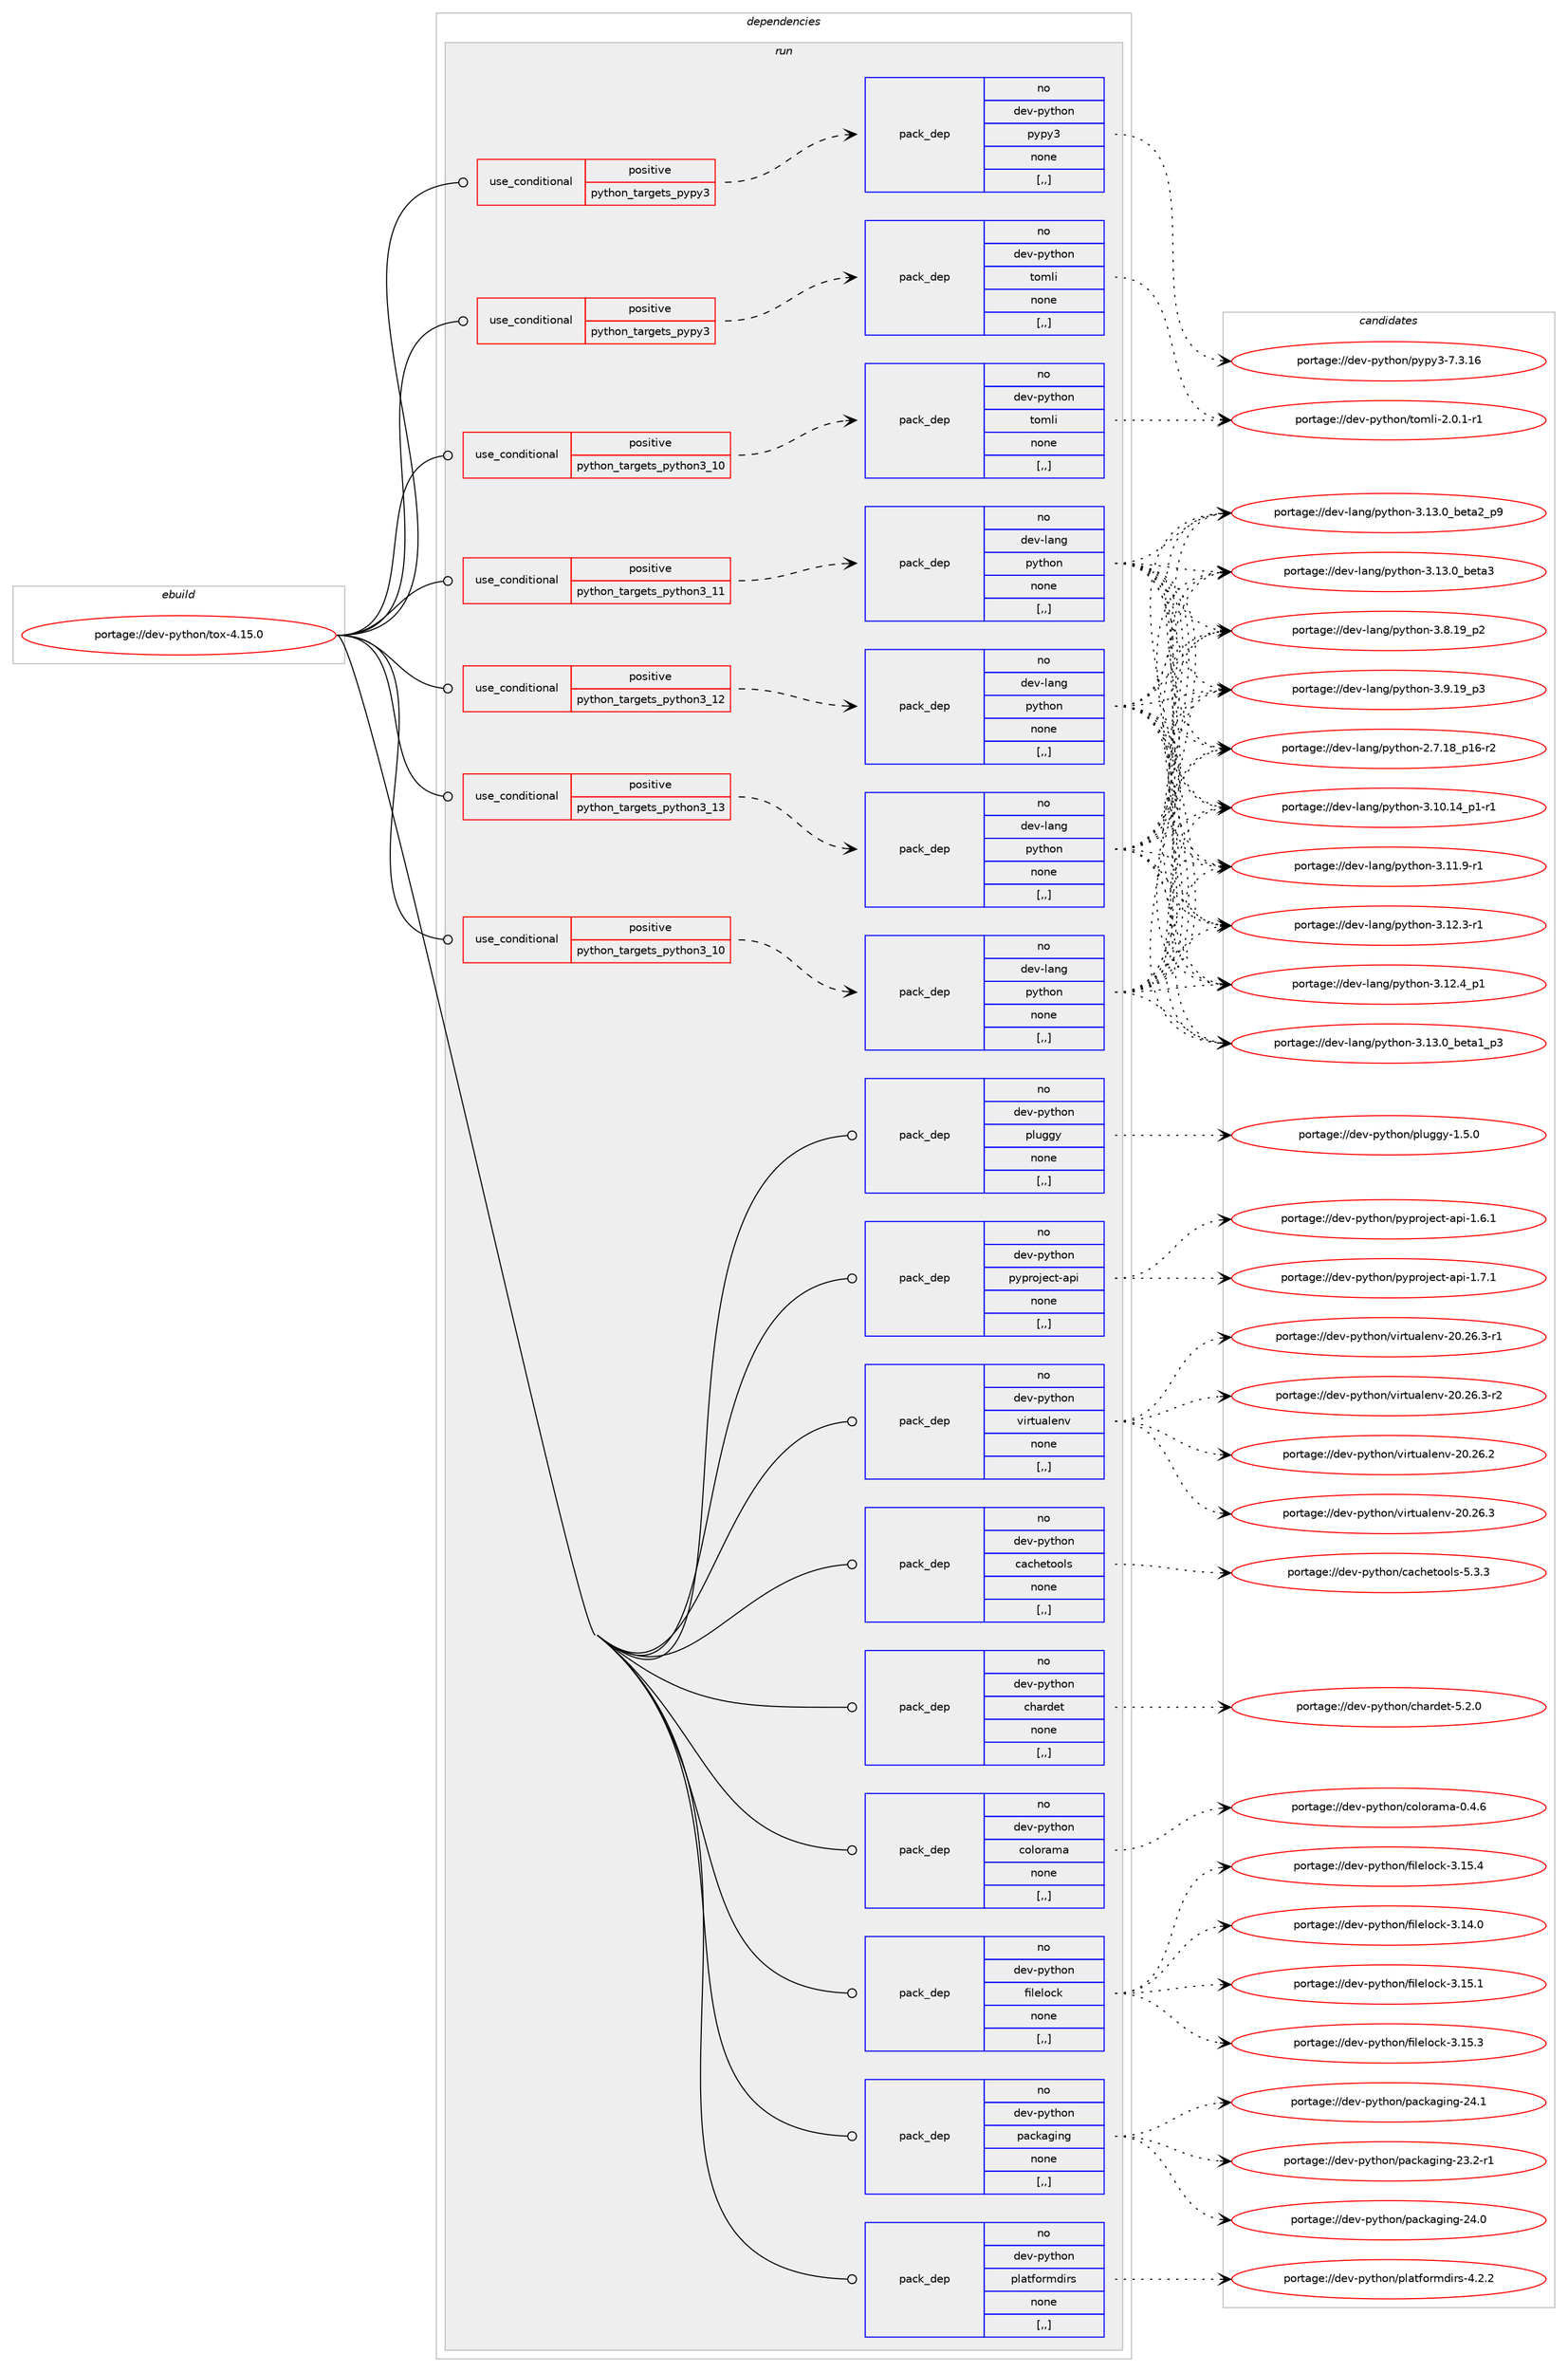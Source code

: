 digraph prolog {

# *************
# Graph options
# *************

newrank=true;
concentrate=true;
compound=true;
graph [rankdir=LR,fontname=Helvetica,fontsize=10,ranksep=1.5];#, ranksep=2.5, nodesep=0.2];
edge  [arrowhead=vee];
node  [fontname=Helvetica,fontsize=10];

# **********
# The ebuild
# **********

subgraph cluster_leftcol {
color=gray;
rank=same;
label=<<i>ebuild</i>>;
id [label="portage://dev-python/tox-4.15.0", color=red, width=4, href="../dev-python/tox-4.15.0.svg"];
}

# ****************
# The dependencies
# ****************

subgraph cluster_midcol {
color=gray;
label=<<i>dependencies</i>>;
subgraph cluster_compile {
fillcolor="#eeeeee";
style=filled;
label=<<i>compile</i>>;
}
subgraph cluster_compileandrun {
fillcolor="#eeeeee";
style=filled;
label=<<i>compile and run</i>>;
}
subgraph cluster_run {
fillcolor="#eeeeee";
style=filled;
label=<<i>run</i>>;
subgraph cond39227 {
dependency161631 [label=<<TABLE BORDER="0" CELLBORDER="1" CELLSPACING="0" CELLPADDING="4"><TR><TD ROWSPAN="3" CELLPADDING="10">use_conditional</TD></TR><TR><TD>positive</TD></TR><TR><TD>python_targets_pypy3</TD></TR></TABLE>>, shape=none, color=red];
subgraph pack121166 {
dependency161632 [label=<<TABLE BORDER="0" CELLBORDER="1" CELLSPACING="0" CELLPADDING="4" WIDTH="220"><TR><TD ROWSPAN="6" CELLPADDING="30">pack_dep</TD></TR><TR><TD WIDTH="110">no</TD></TR><TR><TD>dev-python</TD></TR><TR><TD>pypy3</TD></TR><TR><TD>none</TD></TR><TR><TD>[,,]</TD></TR></TABLE>>, shape=none, color=blue];
}
dependency161631:e -> dependency161632:w [weight=20,style="dashed",arrowhead="vee"];
}
id:e -> dependency161631:w [weight=20,style="solid",arrowhead="odot"];
subgraph cond39228 {
dependency161633 [label=<<TABLE BORDER="0" CELLBORDER="1" CELLSPACING="0" CELLPADDING="4"><TR><TD ROWSPAN="3" CELLPADDING="10">use_conditional</TD></TR><TR><TD>positive</TD></TR><TR><TD>python_targets_pypy3</TD></TR></TABLE>>, shape=none, color=red];
subgraph pack121167 {
dependency161634 [label=<<TABLE BORDER="0" CELLBORDER="1" CELLSPACING="0" CELLPADDING="4" WIDTH="220"><TR><TD ROWSPAN="6" CELLPADDING="30">pack_dep</TD></TR><TR><TD WIDTH="110">no</TD></TR><TR><TD>dev-python</TD></TR><TR><TD>tomli</TD></TR><TR><TD>none</TD></TR><TR><TD>[,,]</TD></TR></TABLE>>, shape=none, color=blue];
}
dependency161633:e -> dependency161634:w [weight=20,style="dashed",arrowhead="vee"];
}
id:e -> dependency161633:w [weight=20,style="solid",arrowhead="odot"];
subgraph cond39229 {
dependency161635 [label=<<TABLE BORDER="0" CELLBORDER="1" CELLSPACING="0" CELLPADDING="4"><TR><TD ROWSPAN="3" CELLPADDING="10">use_conditional</TD></TR><TR><TD>positive</TD></TR><TR><TD>python_targets_python3_10</TD></TR></TABLE>>, shape=none, color=red];
subgraph pack121168 {
dependency161636 [label=<<TABLE BORDER="0" CELLBORDER="1" CELLSPACING="0" CELLPADDING="4" WIDTH="220"><TR><TD ROWSPAN="6" CELLPADDING="30">pack_dep</TD></TR><TR><TD WIDTH="110">no</TD></TR><TR><TD>dev-lang</TD></TR><TR><TD>python</TD></TR><TR><TD>none</TD></TR><TR><TD>[,,]</TD></TR></TABLE>>, shape=none, color=blue];
}
dependency161635:e -> dependency161636:w [weight=20,style="dashed",arrowhead="vee"];
}
id:e -> dependency161635:w [weight=20,style="solid",arrowhead="odot"];
subgraph cond39230 {
dependency161637 [label=<<TABLE BORDER="0" CELLBORDER="1" CELLSPACING="0" CELLPADDING="4"><TR><TD ROWSPAN="3" CELLPADDING="10">use_conditional</TD></TR><TR><TD>positive</TD></TR><TR><TD>python_targets_python3_10</TD></TR></TABLE>>, shape=none, color=red];
subgraph pack121169 {
dependency161638 [label=<<TABLE BORDER="0" CELLBORDER="1" CELLSPACING="0" CELLPADDING="4" WIDTH="220"><TR><TD ROWSPAN="6" CELLPADDING="30">pack_dep</TD></TR><TR><TD WIDTH="110">no</TD></TR><TR><TD>dev-python</TD></TR><TR><TD>tomli</TD></TR><TR><TD>none</TD></TR><TR><TD>[,,]</TD></TR></TABLE>>, shape=none, color=blue];
}
dependency161637:e -> dependency161638:w [weight=20,style="dashed",arrowhead="vee"];
}
id:e -> dependency161637:w [weight=20,style="solid",arrowhead="odot"];
subgraph cond39231 {
dependency161639 [label=<<TABLE BORDER="0" CELLBORDER="1" CELLSPACING="0" CELLPADDING="4"><TR><TD ROWSPAN="3" CELLPADDING="10">use_conditional</TD></TR><TR><TD>positive</TD></TR><TR><TD>python_targets_python3_11</TD></TR></TABLE>>, shape=none, color=red];
subgraph pack121170 {
dependency161640 [label=<<TABLE BORDER="0" CELLBORDER="1" CELLSPACING="0" CELLPADDING="4" WIDTH="220"><TR><TD ROWSPAN="6" CELLPADDING="30">pack_dep</TD></TR><TR><TD WIDTH="110">no</TD></TR><TR><TD>dev-lang</TD></TR><TR><TD>python</TD></TR><TR><TD>none</TD></TR><TR><TD>[,,]</TD></TR></TABLE>>, shape=none, color=blue];
}
dependency161639:e -> dependency161640:w [weight=20,style="dashed",arrowhead="vee"];
}
id:e -> dependency161639:w [weight=20,style="solid",arrowhead="odot"];
subgraph cond39232 {
dependency161641 [label=<<TABLE BORDER="0" CELLBORDER="1" CELLSPACING="0" CELLPADDING="4"><TR><TD ROWSPAN="3" CELLPADDING="10">use_conditional</TD></TR><TR><TD>positive</TD></TR><TR><TD>python_targets_python3_12</TD></TR></TABLE>>, shape=none, color=red];
subgraph pack121171 {
dependency161642 [label=<<TABLE BORDER="0" CELLBORDER="1" CELLSPACING="0" CELLPADDING="4" WIDTH="220"><TR><TD ROWSPAN="6" CELLPADDING="30">pack_dep</TD></TR><TR><TD WIDTH="110">no</TD></TR><TR><TD>dev-lang</TD></TR><TR><TD>python</TD></TR><TR><TD>none</TD></TR><TR><TD>[,,]</TD></TR></TABLE>>, shape=none, color=blue];
}
dependency161641:e -> dependency161642:w [weight=20,style="dashed",arrowhead="vee"];
}
id:e -> dependency161641:w [weight=20,style="solid",arrowhead="odot"];
subgraph cond39233 {
dependency161643 [label=<<TABLE BORDER="0" CELLBORDER="1" CELLSPACING="0" CELLPADDING="4"><TR><TD ROWSPAN="3" CELLPADDING="10">use_conditional</TD></TR><TR><TD>positive</TD></TR><TR><TD>python_targets_python3_13</TD></TR></TABLE>>, shape=none, color=red];
subgraph pack121172 {
dependency161644 [label=<<TABLE BORDER="0" CELLBORDER="1" CELLSPACING="0" CELLPADDING="4" WIDTH="220"><TR><TD ROWSPAN="6" CELLPADDING="30">pack_dep</TD></TR><TR><TD WIDTH="110">no</TD></TR><TR><TD>dev-lang</TD></TR><TR><TD>python</TD></TR><TR><TD>none</TD></TR><TR><TD>[,,]</TD></TR></TABLE>>, shape=none, color=blue];
}
dependency161643:e -> dependency161644:w [weight=20,style="dashed",arrowhead="vee"];
}
id:e -> dependency161643:w [weight=20,style="solid",arrowhead="odot"];
subgraph pack121173 {
dependency161645 [label=<<TABLE BORDER="0" CELLBORDER="1" CELLSPACING="0" CELLPADDING="4" WIDTH="220"><TR><TD ROWSPAN="6" CELLPADDING="30">pack_dep</TD></TR><TR><TD WIDTH="110">no</TD></TR><TR><TD>dev-python</TD></TR><TR><TD>cachetools</TD></TR><TR><TD>none</TD></TR><TR><TD>[,,]</TD></TR></TABLE>>, shape=none, color=blue];
}
id:e -> dependency161645:w [weight=20,style="solid",arrowhead="odot"];
subgraph pack121174 {
dependency161646 [label=<<TABLE BORDER="0" CELLBORDER="1" CELLSPACING="0" CELLPADDING="4" WIDTH="220"><TR><TD ROWSPAN="6" CELLPADDING="30">pack_dep</TD></TR><TR><TD WIDTH="110">no</TD></TR><TR><TD>dev-python</TD></TR><TR><TD>chardet</TD></TR><TR><TD>none</TD></TR><TR><TD>[,,]</TD></TR></TABLE>>, shape=none, color=blue];
}
id:e -> dependency161646:w [weight=20,style="solid",arrowhead="odot"];
subgraph pack121175 {
dependency161647 [label=<<TABLE BORDER="0" CELLBORDER="1" CELLSPACING="0" CELLPADDING="4" WIDTH="220"><TR><TD ROWSPAN="6" CELLPADDING="30">pack_dep</TD></TR><TR><TD WIDTH="110">no</TD></TR><TR><TD>dev-python</TD></TR><TR><TD>colorama</TD></TR><TR><TD>none</TD></TR><TR><TD>[,,]</TD></TR></TABLE>>, shape=none, color=blue];
}
id:e -> dependency161647:w [weight=20,style="solid",arrowhead="odot"];
subgraph pack121176 {
dependency161648 [label=<<TABLE BORDER="0" CELLBORDER="1" CELLSPACING="0" CELLPADDING="4" WIDTH="220"><TR><TD ROWSPAN="6" CELLPADDING="30">pack_dep</TD></TR><TR><TD WIDTH="110">no</TD></TR><TR><TD>dev-python</TD></TR><TR><TD>filelock</TD></TR><TR><TD>none</TD></TR><TR><TD>[,,]</TD></TR></TABLE>>, shape=none, color=blue];
}
id:e -> dependency161648:w [weight=20,style="solid",arrowhead="odot"];
subgraph pack121177 {
dependency161649 [label=<<TABLE BORDER="0" CELLBORDER="1" CELLSPACING="0" CELLPADDING="4" WIDTH="220"><TR><TD ROWSPAN="6" CELLPADDING="30">pack_dep</TD></TR><TR><TD WIDTH="110">no</TD></TR><TR><TD>dev-python</TD></TR><TR><TD>packaging</TD></TR><TR><TD>none</TD></TR><TR><TD>[,,]</TD></TR></TABLE>>, shape=none, color=blue];
}
id:e -> dependency161649:w [weight=20,style="solid",arrowhead="odot"];
subgraph pack121178 {
dependency161650 [label=<<TABLE BORDER="0" CELLBORDER="1" CELLSPACING="0" CELLPADDING="4" WIDTH="220"><TR><TD ROWSPAN="6" CELLPADDING="30">pack_dep</TD></TR><TR><TD WIDTH="110">no</TD></TR><TR><TD>dev-python</TD></TR><TR><TD>platformdirs</TD></TR><TR><TD>none</TD></TR><TR><TD>[,,]</TD></TR></TABLE>>, shape=none, color=blue];
}
id:e -> dependency161650:w [weight=20,style="solid",arrowhead="odot"];
subgraph pack121179 {
dependency161651 [label=<<TABLE BORDER="0" CELLBORDER="1" CELLSPACING="0" CELLPADDING="4" WIDTH="220"><TR><TD ROWSPAN="6" CELLPADDING="30">pack_dep</TD></TR><TR><TD WIDTH="110">no</TD></TR><TR><TD>dev-python</TD></TR><TR><TD>pluggy</TD></TR><TR><TD>none</TD></TR><TR><TD>[,,]</TD></TR></TABLE>>, shape=none, color=blue];
}
id:e -> dependency161651:w [weight=20,style="solid",arrowhead="odot"];
subgraph pack121180 {
dependency161652 [label=<<TABLE BORDER="0" CELLBORDER="1" CELLSPACING="0" CELLPADDING="4" WIDTH="220"><TR><TD ROWSPAN="6" CELLPADDING="30">pack_dep</TD></TR><TR><TD WIDTH="110">no</TD></TR><TR><TD>dev-python</TD></TR><TR><TD>pyproject-api</TD></TR><TR><TD>none</TD></TR><TR><TD>[,,]</TD></TR></TABLE>>, shape=none, color=blue];
}
id:e -> dependency161652:w [weight=20,style="solid",arrowhead="odot"];
subgraph pack121181 {
dependency161653 [label=<<TABLE BORDER="0" CELLBORDER="1" CELLSPACING="0" CELLPADDING="4" WIDTH="220"><TR><TD ROWSPAN="6" CELLPADDING="30">pack_dep</TD></TR><TR><TD WIDTH="110">no</TD></TR><TR><TD>dev-python</TD></TR><TR><TD>virtualenv</TD></TR><TR><TD>none</TD></TR><TR><TD>[,,]</TD></TR></TABLE>>, shape=none, color=blue];
}
id:e -> dependency161653:w [weight=20,style="solid",arrowhead="odot"];
}
}

# **************
# The candidates
# **************

subgraph cluster_choices {
rank=same;
color=gray;
label=<<i>candidates</i>>;

subgraph choice121166 {
color=black;
nodesep=1;
choice10010111845112121116104111110471121211121215145554651464954 [label="portage://dev-python/pypy3-7.3.16", color=red, width=4,href="../dev-python/pypy3-7.3.16.svg"];
dependency161632:e -> choice10010111845112121116104111110471121211121215145554651464954:w [style=dotted,weight="100"];
}
subgraph choice121167 {
color=black;
nodesep=1;
choice10010111845112121116104111110471161111091081054550464846494511449 [label="portage://dev-python/tomli-2.0.1-r1", color=red, width=4,href="../dev-python/tomli-2.0.1-r1.svg"];
dependency161634:e -> choice10010111845112121116104111110471161111091081054550464846494511449:w [style=dotted,weight="100"];
}
subgraph choice121168 {
color=black;
nodesep=1;
choice100101118451089711010347112121116104111110455046554649569511249544511450 [label="portage://dev-lang/python-2.7.18_p16-r2", color=red, width=4,href="../dev-lang/python-2.7.18_p16-r2.svg"];
choice100101118451089711010347112121116104111110455146494846495295112494511449 [label="portage://dev-lang/python-3.10.14_p1-r1", color=red, width=4,href="../dev-lang/python-3.10.14_p1-r1.svg"];
choice100101118451089711010347112121116104111110455146494946574511449 [label="portage://dev-lang/python-3.11.9-r1", color=red, width=4,href="../dev-lang/python-3.11.9-r1.svg"];
choice100101118451089711010347112121116104111110455146495046514511449 [label="portage://dev-lang/python-3.12.3-r1", color=red, width=4,href="../dev-lang/python-3.12.3-r1.svg"];
choice100101118451089711010347112121116104111110455146495046529511249 [label="portage://dev-lang/python-3.12.4_p1", color=red, width=4,href="../dev-lang/python-3.12.4_p1.svg"];
choice10010111845108971101034711212111610411111045514649514648959810111697499511251 [label="portage://dev-lang/python-3.13.0_beta1_p3", color=red, width=4,href="../dev-lang/python-3.13.0_beta1_p3.svg"];
choice10010111845108971101034711212111610411111045514649514648959810111697509511257 [label="portage://dev-lang/python-3.13.0_beta2_p9", color=red, width=4,href="../dev-lang/python-3.13.0_beta2_p9.svg"];
choice1001011184510897110103471121211161041111104551464951464895981011169751 [label="portage://dev-lang/python-3.13.0_beta3", color=red, width=4,href="../dev-lang/python-3.13.0_beta3.svg"];
choice100101118451089711010347112121116104111110455146564649579511250 [label="portage://dev-lang/python-3.8.19_p2", color=red, width=4,href="../dev-lang/python-3.8.19_p2.svg"];
choice100101118451089711010347112121116104111110455146574649579511251 [label="portage://dev-lang/python-3.9.19_p3", color=red, width=4,href="../dev-lang/python-3.9.19_p3.svg"];
dependency161636:e -> choice100101118451089711010347112121116104111110455046554649569511249544511450:w [style=dotted,weight="100"];
dependency161636:e -> choice100101118451089711010347112121116104111110455146494846495295112494511449:w [style=dotted,weight="100"];
dependency161636:e -> choice100101118451089711010347112121116104111110455146494946574511449:w [style=dotted,weight="100"];
dependency161636:e -> choice100101118451089711010347112121116104111110455146495046514511449:w [style=dotted,weight="100"];
dependency161636:e -> choice100101118451089711010347112121116104111110455146495046529511249:w [style=dotted,weight="100"];
dependency161636:e -> choice10010111845108971101034711212111610411111045514649514648959810111697499511251:w [style=dotted,weight="100"];
dependency161636:e -> choice10010111845108971101034711212111610411111045514649514648959810111697509511257:w [style=dotted,weight="100"];
dependency161636:e -> choice1001011184510897110103471121211161041111104551464951464895981011169751:w [style=dotted,weight="100"];
dependency161636:e -> choice100101118451089711010347112121116104111110455146564649579511250:w [style=dotted,weight="100"];
dependency161636:e -> choice100101118451089711010347112121116104111110455146574649579511251:w [style=dotted,weight="100"];
}
subgraph choice121169 {
color=black;
nodesep=1;
choice10010111845112121116104111110471161111091081054550464846494511449 [label="portage://dev-python/tomli-2.0.1-r1", color=red, width=4,href="../dev-python/tomli-2.0.1-r1.svg"];
dependency161638:e -> choice10010111845112121116104111110471161111091081054550464846494511449:w [style=dotted,weight="100"];
}
subgraph choice121170 {
color=black;
nodesep=1;
choice100101118451089711010347112121116104111110455046554649569511249544511450 [label="portage://dev-lang/python-2.7.18_p16-r2", color=red, width=4,href="../dev-lang/python-2.7.18_p16-r2.svg"];
choice100101118451089711010347112121116104111110455146494846495295112494511449 [label="portage://dev-lang/python-3.10.14_p1-r1", color=red, width=4,href="../dev-lang/python-3.10.14_p1-r1.svg"];
choice100101118451089711010347112121116104111110455146494946574511449 [label="portage://dev-lang/python-3.11.9-r1", color=red, width=4,href="../dev-lang/python-3.11.9-r1.svg"];
choice100101118451089711010347112121116104111110455146495046514511449 [label="portage://dev-lang/python-3.12.3-r1", color=red, width=4,href="../dev-lang/python-3.12.3-r1.svg"];
choice100101118451089711010347112121116104111110455146495046529511249 [label="portage://dev-lang/python-3.12.4_p1", color=red, width=4,href="../dev-lang/python-3.12.4_p1.svg"];
choice10010111845108971101034711212111610411111045514649514648959810111697499511251 [label="portage://dev-lang/python-3.13.0_beta1_p3", color=red, width=4,href="../dev-lang/python-3.13.0_beta1_p3.svg"];
choice10010111845108971101034711212111610411111045514649514648959810111697509511257 [label="portage://dev-lang/python-3.13.0_beta2_p9", color=red, width=4,href="../dev-lang/python-3.13.0_beta2_p9.svg"];
choice1001011184510897110103471121211161041111104551464951464895981011169751 [label="portage://dev-lang/python-3.13.0_beta3", color=red, width=4,href="../dev-lang/python-3.13.0_beta3.svg"];
choice100101118451089711010347112121116104111110455146564649579511250 [label="portage://dev-lang/python-3.8.19_p2", color=red, width=4,href="../dev-lang/python-3.8.19_p2.svg"];
choice100101118451089711010347112121116104111110455146574649579511251 [label="portage://dev-lang/python-3.9.19_p3", color=red, width=4,href="../dev-lang/python-3.9.19_p3.svg"];
dependency161640:e -> choice100101118451089711010347112121116104111110455046554649569511249544511450:w [style=dotted,weight="100"];
dependency161640:e -> choice100101118451089711010347112121116104111110455146494846495295112494511449:w [style=dotted,weight="100"];
dependency161640:e -> choice100101118451089711010347112121116104111110455146494946574511449:w [style=dotted,weight="100"];
dependency161640:e -> choice100101118451089711010347112121116104111110455146495046514511449:w [style=dotted,weight="100"];
dependency161640:e -> choice100101118451089711010347112121116104111110455146495046529511249:w [style=dotted,weight="100"];
dependency161640:e -> choice10010111845108971101034711212111610411111045514649514648959810111697499511251:w [style=dotted,weight="100"];
dependency161640:e -> choice10010111845108971101034711212111610411111045514649514648959810111697509511257:w [style=dotted,weight="100"];
dependency161640:e -> choice1001011184510897110103471121211161041111104551464951464895981011169751:w [style=dotted,weight="100"];
dependency161640:e -> choice100101118451089711010347112121116104111110455146564649579511250:w [style=dotted,weight="100"];
dependency161640:e -> choice100101118451089711010347112121116104111110455146574649579511251:w [style=dotted,weight="100"];
}
subgraph choice121171 {
color=black;
nodesep=1;
choice100101118451089711010347112121116104111110455046554649569511249544511450 [label="portage://dev-lang/python-2.7.18_p16-r2", color=red, width=4,href="../dev-lang/python-2.7.18_p16-r2.svg"];
choice100101118451089711010347112121116104111110455146494846495295112494511449 [label="portage://dev-lang/python-3.10.14_p1-r1", color=red, width=4,href="../dev-lang/python-3.10.14_p1-r1.svg"];
choice100101118451089711010347112121116104111110455146494946574511449 [label="portage://dev-lang/python-3.11.9-r1", color=red, width=4,href="../dev-lang/python-3.11.9-r1.svg"];
choice100101118451089711010347112121116104111110455146495046514511449 [label="portage://dev-lang/python-3.12.3-r1", color=red, width=4,href="../dev-lang/python-3.12.3-r1.svg"];
choice100101118451089711010347112121116104111110455146495046529511249 [label="portage://dev-lang/python-3.12.4_p1", color=red, width=4,href="../dev-lang/python-3.12.4_p1.svg"];
choice10010111845108971101034711212111610411111045514649514648959810111697499511251 [label="portage://dev-lang/python-3.13.0_beta1_p3", color=red, width=4,href="../dev-lang/python-3.13.0_beta1_p3.svg"];
choice10010111845108971101034711212111610411111045514649514648959810111697509511257 [label="portage://dev-lang/python-3.13.0_beta2_p9", color=red, width=4,href="../dev-lang/python-3.13.0_beta2_p9.svg"];
choice1001011184510897110103471121211161041111104551464951464895981011169751 [label="portage://dev-lang/python-3.13.0_beta3", color=red, width=4,href="../dev-lang/python-3.13.0_beta3.svg"];
choice100101118451089711010347112121116104111110455146564649579511250 [label="portage://dev-lang/python-3.8.19_p2", color=red, width=4,href="../dev-lang/python-3.8.19_p2.svg"];
choice100101118451089711010347112121116104111110455146574649579511251 [label="portage://dev-lang/python-3.9.19_p3", color=red, width=4,href="../dev-lang/python-3.9.19_p3.svg"];
dependency161642:e -> choice100101118451089711010347112121116104111110455046554649569511249544511450:w [style=dotted,weight="100"];
dependency161642:e -> choice100101118451089711010347112121116104111110455146494846495295112494511449:w [style=dotted,weight="100"];
dependency161642:e -> choice100101118451089711010347112121116104111110455146494946574511449:w [style=dotted,weight="100"];
dependency161642:e -> choice100101118451089711010347112121116104111110455146495046514511449:w [style=dotted,weight="100"];
dependency161642:e -> choice100101118451089711010347112121116104111110455146495046529511249:w [style=dotted,weight="100"];
dependency161642:e -> choice10010111845108971101034711212111610411111045514649514648959810111697499511251:w [style=dotted,weight="100"];
dependency161642:e -> choice10010111845108971101034711212111610411111045514649514648959810111697509511257:w [style=dotted,weight="100"];
dependency161642:e -> choice1001011184510897110103471121211161041111104551464951464895981011169751:w [style=dotted,weight="100"];
dependency161642:e -> choice100101118451089711010347112121116104111110455146564649579511250:w [style=dotted,weight="100"];
dependency161642:e -> choice100101118451089711010347112121116104111110455146574649579511251:w [style=dotted,weight="100"];
}
subgraph choice121172 {
color=black;
nodesep=1;
choice100101118451089711010347112121116104111110455046554649569511249544511450 [label="portage://dev-lang/python-2.7.18_p16-r2", color=red, width=4,href="../dev-lang/python-2.7.18_p16-r2.svg"];
choice100101118451089711010347112121116104111110455146494846495295112494511449 [label="portage://dev-lang/python-3.10.14_p1-r1", color=red, width=4,href="../dev-lang/python-3.10.14_p1-r1.svg"];
choice100101118451089711010347112121116104111110455146494946574511449 [label="portage://dev-lang/python-3.11.9-r1", color=red, width=4,href="../dev-lang/python-3.11.9-r1.svg"];
choice100101118451089711010347112121116104111110455146495046514511449 [label="portage://dev-lang/python-3.12.3-r1", color=red, width=4,href="../dev-lang/python-3.12.3-r1.svg"];
choice100101118451089711010347112121116104111110455146495046529511249 [label="portage://dev-lang/python-3.12.4_p1", color=red, width=4,href="../dev-lang/python-3.12.4_p1.svg"];
choice10010111845108971101034711212111610411111045514649514648959810111697499511251 [label="portage://dev-lang/python-3.13.0_beta1_p3", color=red, width=4,href="../dev-lang/python-3.13.0_beta1_p3.svg"];
choice10010111845108971101034711212111610411111045514649514648959810111697509511257 [label="portage://dev-lang/python-3.13.0_beta2_p9", color=red, width=4,href="../dev-lang/python-3.13.0_beta2_p9.svg"];
choice1001011184510897110103471121211161041111104551464951464895981011169751 [label="portage://dev-lang/python-3.13.0_beta3", color=red, width=4,href="../dev-lang/python-3.13.0_beta3.svg"];
choice100101118451089711010347112121116104111110455146564649579511250 [label="portage://dev-lang/python-3.8.19_p2", color=red, width=4,href="../dev-lang/python-3.8.19_p2.svg"];
choice100101118451089711010347112121116104111110455146574649579511251 [label="portage://dev-lang/python-3.9.19_p3", color=red, width=4,href="../dev-lang/python-3.9.19_p3.svg"];
dependency161644:e -> choice100101118451089711010347112121116104111110455046554649569511249544511450:w [style=dotted,weight="100"];
dependency161644:e -> choice100101118451089711010347112121116104111110455146494846495295112494511449:w [style=dotted,weight="100"];
dependency161644:e -> choice100101118451089711010347112121116104111110455146494946574511449:w [style=dotted,weight="100"];
dependency161644:e -> choice100101118451089711010347112121116104111110455146495046514511449:w [style=dotted,weight="100"];
dependency161644:e -> choice100101118451089711010347112121116104111110455146495046529511249:w [style=dotted,weight="100"];
dependency161644:e -> choice10010111845108971101034711212111610411111045514649514648959810111697499511251:w [style=dotted,weight="100"];
dependency161644:e -> choice10010111845108971101034711212111610411111045514649514648959810111697509511257:w [style=dotted,weight="100"];
dependency161644:e -> choice1001011184510897110103471121211161041111104551464951464895981011169751:w [style=dotted,weight="100"];
dependency161644:e -> choice100101118451089711010347112121116104111110455146564649579511250:w [style=dotted,weight="100"];
dependency161644:e -> choice100101118451089711010347112121116104111110455146574649579511251:w [style=dotted,weight="100"];
}
subgraph choice121173 {
color=black;
nodesep=1;
choice1001011184511212111610411111047999799104101116111111108115455346514651 [label="portage://dev-python/cachetools-5.3.3", color=red, width=4,href="../dev-python/cachetools-5.3.3.svg"];
dependency161645:e -> choice1001011184511212111610411111047999799104101116111111108115455346514651:w [style=dotted,weight="100"];
}
subgraph choice121174 {
color=black;
nodesep=1;
choice10010111845112121116104111110479910497114100101116455346504648 [label="portage://dev-python/chardet-5.2.0", color=red, width=4,href="../dev-python/chardet-5.2.0.svg"];
dependency161646:e -> choice10010111845112121116104111110479910497114100101116455346504648:w [style=dotted,weight="100"];
}
subgraph choice121175 {
color=black;
nodesep=1;
choice1001011184511212111610411111047991111081111149710997454846524654 [label="portage://dev-python/colorama-0.4.6", color=red, width=4,href="../dev-python/colorama-0.4.6.svg"];
dependency161647:e -> choice1001011184511212111610411111047991111081111149710997454846524654:w [style=dotted,weight="100"];
}
subgraph choice121176 {
color=black;
nodesep=1;
choice10010111845112121116104111110471021051081011081119910745514649524648 [label="portage://dev-python/filelock-3.14.0", color=red, width=4,href="../dev-python/filelock-3.14.0.svg"];
choice10010111845112121116104111110471021051081011081119910745514649534649 [label="portage://dev-python/filelock-3.15.1", color=red, width=4,href="../dev-python/filelock-3.15.1.svg"];
choice10010111845112121116104111110471021051081011081119910745514649534651 [label="portage://dev-python/filelock-3.15.3", color=red, width=4,href="../dev-python/filelock-3.15.3.svg"];
choice10010111845112121116104111110471021051081011081119910745514649534652 [label="portage://dev-python/filelock-3.15.4", color=red, width=4,href="../dev-python/filelock-3.15.4.svg"];
dependency161648:e -> choice10010111845112121116104111110471021051081011081119910745514649524648:w [style=dotted,weight="100"];
dependency161648:e -> choice10010111845112121116104111110471021051081011081119910745514649534649:w [style=dotted,weight="100"];
dependency161648:e -> choice10010111845112121116104111110471021051081011081119910745514649534651:w [style=dotted,weight="100"];
dependency161648:e -> choice10010111845112121116104111110471021051081011081119910745514649534652:w [style=dotted,weight="100"];
}
subgraph choice121177 {
color=black;
nodesep=1;
choice100101118451121211161041111104711297991079710310511010345505146504511449 [label="portage://dev-python/packaging-23.2-r1", color=red, width=4,href="../dev-python/packaging-23.2-r1.svg"];
choice10010111845112121116104111110471129799107971031051101034550524648 [label="portage://dev-python/packaging-24.0", color=red, width=4,href="../dev-python/packaging-24.0.svg"];
choice10010111845112121116104111110471129799107971031051101034550524649 [label="portage://dev-python/packaging-24.1", color=red, width=4,href="../dev-python/packaging-24.1.svg"];
dependency161649:e -> choice100101118451121211161041111104711297991079710310511010345505146504511449:w [style=dotted,weight="100"];
dependency161649:e -> choice10010111845112121116104111110471129799107971031051101034550524648:w [style=dotted,weight="100"];
dependency161649:e -> choice10010111845112121116104111110471129799107971031051101034550524649:w [style=dotted,weight="100"];
}
subgraph choice121178 {
color=black;
nodesep=1;
choice100101118451121211161041111104711210897116102111114109100105114115455246504650 [label="portage://dev-python/platformdirs-4.2.2", color=red, width=4,href="../dev-python/platformdirs-4.2.2.svg"];
dependency161650:e -> choice100101118451121211161041111104711210897116102111114109100105114115455246504650:w [style=dotted,weight="100"];
}
subgraph choice121179 {
color=black;
nodesep=1;
choice1001011184511212111610411111047112108117103103121454946534648 [label="portage://dev-python/pluggy-1.5.0", color=red, width=4,href="../dev-python/pluggy-1.5.0.svg"];
dependency161651:e -> choice1001011184511212111610411111047112108117103103121454946534648:w [style=dotted,weight="100"];
}
subgraph choice121180 {
color=black;
nodesep=1;
choice1001011184511212111610411111047112121112114111106101991164597112105454946544649 [label="portage://dev-python/pyproject-api-1.6.1", color=red, width=4,href="../dev-python/pyproject-api-1.6.1.svg"];
choice1001011184511212111610411111047112121112114111106101991164597112105454946554649 [label="portage://dev-python/pyproject-api-1.7.1", color=red, width=4,href="../dev-python/pyproject-api-1.7.1.svg"];
dependency161652:e -> choice1001011184511212111610411111047112121112114111106101991164597112105454946544649:w [style=dotted,weight="100"];
dependency161652:e -> choice1001011184511212111610411111047112121112114111106101991164597112105454946554649:w [style=dotted,weight="100"];
}
subgraph choice121181 {
color=black;
nodesep=1;
choice1001011184511212111610411111047118105114116117971081011101184550484650544650 [label="portage://dev-python/virtualenv-20.26.2", color=red, width=4,href="../dev-python/virtualenv-20.26.2.svg"];
choice1001011184511212111610411111047118105114116117971081011101184550484650544651 [label="portage://dev-python/virtualenv-20.26.3", color=red, width=4,href="../dev-python/virtualenv-20.26.3.svg"];
choice10010111845112121116104111110471181051141161179710810111011845504846505446514511449 [label="portage://dev-python/virtualenv-20.26.3-r1", color=red, width=4,href="../dev-python/virtualenv-20.26.3-r1.svg"];
choice10010111845112121116104111110471181051141161179710810111011845504846505446514511450 [label="portage://dev-python/virtualenv-20.26.3-r2", color=red, width=4,href="../dev-python/virtualenv-20.26.3-r2.svg"];
dependency161653:e -> choice1001011184511212111610411111047118105114116117971081011101184550484650544650:w [style=dotted,weight="100"];
dependency161653:e -> choice1001011184511212111610411111047118105114116117971081011101184550484650544651:w [style=dotted,weight="100"];
dependency161653:e -> choice10010111845112121116104111110471181051141161179710810111011845504846505446514511449:w [style=dotted,weight="100"];
dependency161653:e -> choice10010111845112121116104111110471181051141161179710810111011845504846505446514511450:w [style=dotted,weight="100"];
}
}

}

